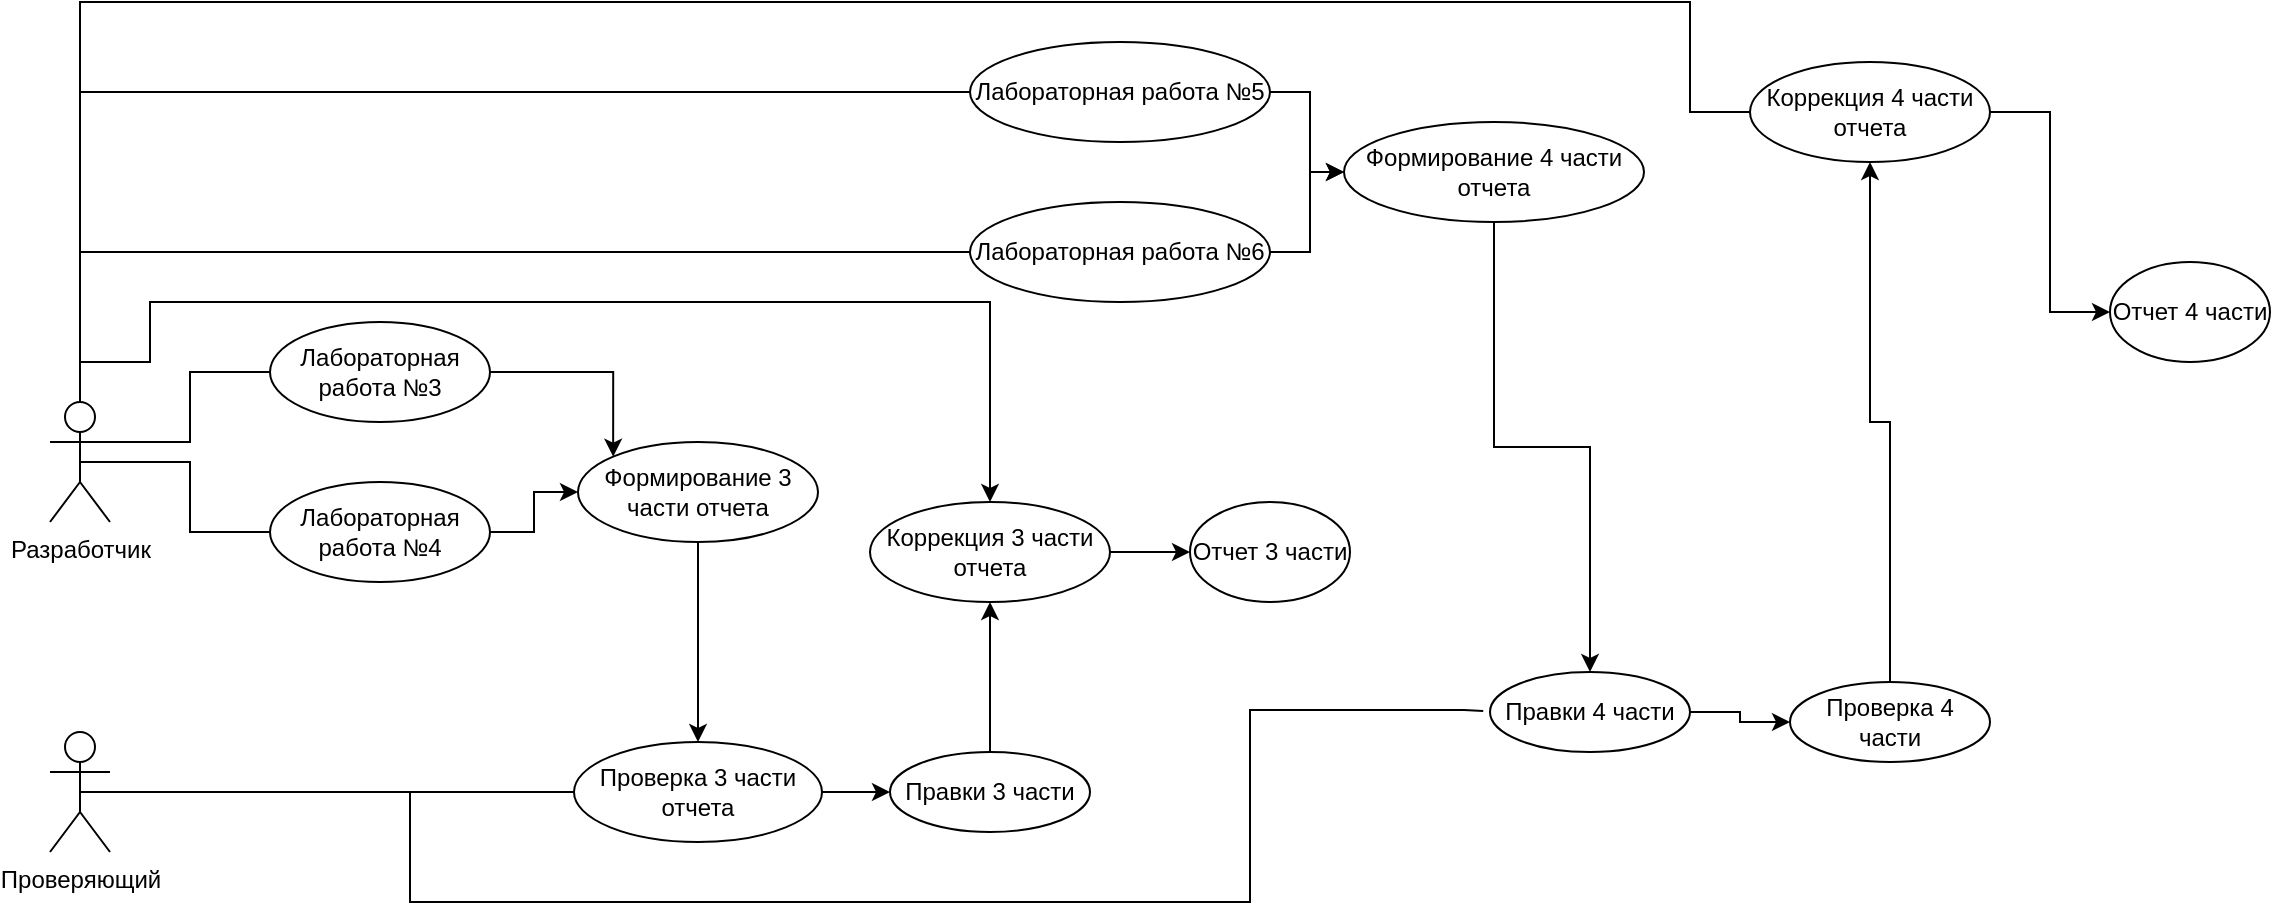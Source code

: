 <mxfile version="24.3.1" type="github">
  <diagram name="Страница — 1" id="A8r4hmOSyhe4PhO5Mt6q">
    <mxGraphModel dx="1300" dy="1883" grid="0" gridSize="10" guides="1" tooltips="1" connect="1" arrows="1" fold="1" page="1" pageScale="1" pageWidth="827" pageHeight="1169" math="0" shadow="0">
      <root>
        <mxCell id="0" />
        <mxCell id="1" parent="0" />
        <mxCell id="AEwSaddFQDSfDWbdDlGo-1" style="edgeStyle=orthogonalEdgeStyle;rounded=0;orthogonalLoop=1;jettySize=auto;html=1;exitX=1;exitY=0.333;exitDx=0;exitDy=0;exitPerimeter=0;entryX=0;entryY=0.5;entryDx=0;entryDy=0;endArrow=none;endFill=0;" edge="1" parent="1" source="AEwSaddFQDSfDWbdDlGo-7" target="AEwSaddFQDSfDWbdDlGo-12">
          <mxGeometry relative="1" as="geometry" />
        </mxCell>
        <mxCell id="AEwSaddFQDSfDWbdDlGo-4" style="edgeStyle=orthogonalEdgeStyle;rounded=0;orthogonalLoop=1;jettySize=auto;html=1;exitX=0.5;exitY=0;exitDx=0;exitDy=0;exitPerimeter=0;entryX=0;entryY=0.5;entryDx=0;entryDy=0;endArrow=none;endFill=0;" edge="1" parent="1" source="AEwSaddFQDSfDWbdDlGo-7" target="AEwSaddFQDSfDWbdDlGo-27">
          <mxGeometry relative="1" as="geometry" />
        </mxCell>
        <mxCell id="AEwSaddFQDSfDWbdDlGo-5" style="edgeStyle=orthogonalEdgeStyle;rounded=0;orthogonalLoop=1;jettySize=auto;html=1;exitX=0.5;exitY=0;exitDx=0;exitDy=0;exitPerimeter=0;entryX=0;entryY=0.5;entryDx=0;entryDy=0;endArrow=none;endFill=0;" edge="1" parent="1" source="AEwSaddFQDSfDWbdDlGo-7" target="AEwSaddFQDSfDWbdDlGo-29">
          <mxGeometry relative="1" as="geometry" />
        </mxCell>
        <mxCell id="AEwSaddFQDSfDWbdDlGo-6" style="edgeStyle=orthogonalEdgeStyle;rounded=0;orthogonalLoop=1;jettySize=auto;html=1;exitX=0.5;exitY=0;exitDx=0;exitDy=0;exitPerimeter=0;entryX=0;entryY=0.5;entryDx=0;entryDy=0;endArrow=none;endFill=0;" edge="1" parent="1" source="AEwSaddFQDSfDWbdDlGo-7" target="AEwSaddFQDSfDWbdDlGo-35">
          <mxGeometry relative="1" as="geometry">
            <Array as="points">
              <mxPoint x="45" y="-120" />
              <mxPoint x="850" y="-120" />
              <mxPoint x="850" y="-65" />
            </Array>
          </mxGeometry>
        </mxCell>
        <mxCell id="AEwSaddFQDSfDWbdDlGo-40" style="edgeStyle=orthogonalEdgeStyle;rounded=0;orthogonalLoop=1;jettySize=auto;html=1;exitX=0.5;exitY=0.5;exitDx=0;exitDy=0;exitPerimeter=0;entryX=0;entryY=0.5;entryDx=0;entryDy=0;endArrow=none;endFill=0;" edge="1" parent="1" source="AEwSaddFQDSfDWbdDlGo-7" target="AEwSaddFQDSfDWbdDlGo-39">
          <mxGeometry relative="1" as="geometry" />
        </mxCell>
        <mxCell id="AEwSaddFQDSfDWbdDlGo-42" style="edgeStyle=orthogonalEdgeStyle;rounded=0;orthogonalLoop=1;jettySize=auto;html=1;exitX=0.5;exitY=0;exitDx=0;exitDy=0;exitPerimeter=0;" edge="1" parent="1" source="AEwSaddFQDSfDWbdDlGo-7" target="AEwSaddFQDSfDWbdDlGo-24">
          <mxGeometry relative="1" as="geometry">
            <Array as="points">
              <mxPoint x="45" y="60" />
              <mxPoint x="80" y="60" />
              <mxPoint x="80" y="30" />
              <mxPoint x="500" y="30" />
            </Array>
          </mxGeometry>
        </mxCell>
        <mxCell id="AEwSaddFQDSfDWbdDlGo-7" value="Разработчик" style="shape=umlActor;verticalLabelPosition=bottom;verticalAlign=top;html=1;" vertex="1" parent="1">
          <mxGeometry x="30" y="80" width="30" height="60" as="geometry" />
        </mxCell>
        <mxCell id="AEwSaddFQDSfDWbdDlGo-8" style="edgeStyle=orthogonalEdgeStyle;rounded=0;orthogonalLoop=1;jettySize=auto;html=1;exitX=0.5;exitY=0.5;exitDx=0;exitDy=0;exitPerimeter=0;entryX=0;entryY=0.5;entryDx=0;entryDy=0;endArrow=none;endFill=0;" edge="1" parent="1" source="AEwSaddFQDSfDWbdDlGo-10" target="AEwSaddFQDSfDWbdDlGo-20">
          <mxGeometry relative="1" as="geometry" />
        </mxCell>
        <mxCell id="AEwSaddFQDSfDWbdDlGo-9" style="edgeStyle=orthogonalEdgeStyle;rounded=0;orthogonalLoop=1;jettySize=auto;html=1;exitX=0.5;exitY=0.5;exitDx=0;exitDy=0;exitPerimeter=0;entryX=-0.034;entryY=0.487;entryDx=0;entryDy=0;entryPerimeter=0;endArrow=none;endFill=0;" edge="1" parent="1" source="AEwSaddFQDSfDWbdDlGo-10" target="AEwSaddFQDSfDWbdDlGo-33">
          <mxGeometry relative="1" as="geometry">
            <Array as="points">
              <mxPoint x="210" y="275" />
              <mxPoint x="210" y="330" />
              <mxPoint x="630" y="330" />
              <mxPoint x="630" y="234" />
              <mxPoint x="737" y="234" />
            </Array>
          </mxGeometry>
        </mxCell>
        <mxCell id="AEwSaddFQDSfDWbdDlGo-10" value="Проверяющий" style="shape=umlActor;verticalLabelPosition=bottom;verticalAlign=top;html=1;" vertex="1" parent="1">
          <mxGeometry x="30" y="245" width="30" height="60" as="geometry" />
        </mxCell>
        <mxCell id="AEwSaddFQDSfDWbdDlGo-11" style="edgeStyle=orthogonalEdgeStyle;rounded=0;orthogonalLoop=1;jettySize=auto;html=1;exitX=1;exitY=0.5;exitDx=0;exitDy=0;entryX=0;entryY=0;entryDx=0;entryDy=0;" edge="1" parent="1" source="AEwSaddFQDSfDWbdDlGo-12" target="AEwSaddFQDSfDWbdDlGo-18">
          <mxGeometry relative="1" as="geometry" />
        </mxCell>
        <mxCell id="AEwSaddFQDSfDWbdDlGo-12" value="Лабораторная работа №3" style="ellipse;whiteSpace=wrap;html=1;" vertex="1" parent="1">
          <mxGeometry x="140" y="40" width="110" height="50" as="geometry" />
        </mxCell>
        <mxCell id="AEwSaddFQDSfDWbdDlGo-17" style="edgeStyle=orthogonalEdgeStyle;rounded=0;orthogonalLoop=1;jettySize=auto;html=1;exitX=0.5;exitY=1;exitDx=0;exitDy=0;entryX=0.5;entryY=0;entryDx=0;entryDy=0;" edge="1" parent="1" source="AEwSaddFQDSfDWbdDlGo-18" target="AEwSaddFQDSfDWbdDlGo-20">
          <mxGeometry relative="1" as="geometry" />
        </mxCell>
        <mxCell id="AEwSaddFQDSfDWbdDlGo-18" value="Формирование 3 части отчета" style="ellipse;whiteSpace=wrap;html=1;" vertex="1" parent="1">
          <mxGeometry x="294" y="100" width="120" height="50" as="geometry" />
        </mxCell>
        <mxCell id="AEwSaddFQDSfDWbdDlGo-19" style="edgeStyle=orthogonalEdgeStyle;rounded=0;orthogonalLoop=1;jettySize=auto;html=1;exitX=1;exitY=0.5;exitDx=0;exitDy=0;entryX=0;entryY=0.5;entryDx=0;entryDy=0;" edge="1" parent="1" source="AEwSaddFQDSfDWbdDlGo-20" target="AEwSaddFQDSfDWbdDlGo-22">
          <mxGeometry relative="1" as="geometry" />
        </mxCell>
        <mxCell id="AEwSaddFQDSfDWbdDlGo-20" value="Проверка 3 части отчета" style="ellipse;whiteSpace=wrap;html=1;" vertex="1" parent="1">
          <mxGeometry x="292" y="250" width="124" height="50" as="geometry" />
        </mxCell>
        <mxCell id="AEwSaddFQDSfDWbdDlGo-21" style="edgeStyle=orthogonalEdgeStyle;rounded=0;orthogonalLoop=1;jettySize=auto;html=1;exitX=0.5;exitY=0;exitDx=0;exitDy=0;entryX=0.5;entryY=1;entryDx=0;entryDy=0;" edge="1" parent="1" source="AEwSaddFQDSfDWbdDlGo-22" target="AEwSaddFQDSfDWbdDlGo-24">
          <mxGeometry relative="1" as="geometry" />
        </mxCell>
        <mxCell id="AEwSaddFQDSfDWbdDlGo-22" value="Правки 3 части" style="ellipse;whiteSpace=wrap;html=1;" vertex="1" parent="1">
          <mxGeometry x="450" y="255" width="100" height="40" as="geometry" />
        </mxCell>
        <mxCell id="AEwSaddFQDSfDWbdDlGo-23" style="edgeStyle=orthogonalEdgeStyle;rounded=0;orthogonalLoop=1;jettySize=auto;html=1;exitX=1;exitY=0.5;exitDx=0;exitDy=0;entryX=0;entryY=0.5;entryDx=0;entryDy=0;" edge="1" parent="1" source="AEwSaddFQDSfDWbdDlGo-24" target="AEwSaddFQDSfDWbdDlGo-25">
          <mxGeometry relative="1" as="geometry" />
        </mxCell>
        <mxCell id="AEwSaddFQDSfDWbdDlGo-24" value="Коррекция 3 части отчета" style="ellipse;whiteSpace=wrap;html=1;" vertex="1" parent="1">
          <mxGeometry x="440" y="130" width="120" height="50" as="geometry" />
        </mxCell>
        <mxCell id="AEwSaddFQDSfDWbdDlGo-25" value="Отчет 3 части" style="ellipse;whiteSpace=wrap;html=1;" vertex="1" parent="1">
          <mxGeometry x="600" y="130" width="80" height="50" as="geometry" />
        </mxCell>
        <mxCell id="AEwSaddFQDSfDWbdDlGo-26" style="edgeStyle=orthogonalEdgeStyle;rounded=0;orthogonalLoop=1;jettySize=auto;html=1;exitX=1;exitY=0.5;exitDx=0;exitDy=0;" edge="1" parent="1" source="AEwSaddFQDSfDWbdDlGo-27" target="AEwSaddFQDSfDWbdDlGo-31">
          <mxGeometry relative="1" as="geometry" />
        </mxCell>
        <mxCell id="AEwSaddFQDSfDWbdDlGo-27" value="Лабораторная работа №5" style="ellipse;whiteSpace=wrap;html=1;" vertex="1" parent="1">
          <mxGeometry x="490" y="-100" width="150" height="50" as="geometry" />
        </mxCell>
        <mxCell id="AEwSaddFQDSfDWbdDlGo-28" style="edgeStyle=orthogonalEdgeStyle;rounded=0;orthogonalLoop=1;jettySize=auto;html=1;exitX=1;exitY=0.5;exitDx=0;exitDy=0;entryX=0;entryY=0.5;entryDx=0;entryDy=0;" edge="1" parent="1" source="AEwSaddFQDSfDWbdDlGo-29" target="AEwSaddFQDSfDWbdDlGo-31">
          <mxGeometry relative="1" as="geometry" />
        </mxCell>
        <mxCell id="AEwSaddFQDSfDWbdDlGo-29" value="Лабораторная работа №6" style="ellipse;whiteSpace=wrap;html=1;" vertex="1" parent="1">
          <mxGeometry x="490" y="-20" width="150" height="50" as="geometry" />
        </mxCell>
        <mxCell id="AEwSaddFQDSfDWbdDlGo-30" style="edgeStyle=orthogonalEdgeStyle;rounded=0;orthogonalLoop=1;jettySize=auto;html=1;exitX=0.5;exitY=1;exitDx=0;exitDy=0;entryX=0.5;entryY=0;entryDx=0;entryDy=0;" edge="1" parent="1" source="AEwSaddFQDSfDWbdDlGo-31" target="AEwSaddFQDSfDWbdDlGo-33">
          <mxGeometry relative="1" as="geometry" />
        </mxCell>
        <mxCell id="AEwSaddFQDSfDWbdDlGo-31" value="Формирование 4 части отчета" style="ellipse;whiteSpace=wrap;html=1;" vertex="1" parent="1">
          <mxGeometry x="677" y="-60" width="150" height="50" as="geometry" />
        </mxCell>
        <mxCell id="AEwSaddFQDSfDWbdDlGo-32" style="edgeStyle=orthogonalEdgeStyle;rounded=0;orthogonalLoop=1;jettySize=auto;html=1;exitX=1;exitY=0.5;exitDx=0;exitDy=0;entryX=0;entryY=0.5;entryDx=0;entryDy=0;" edge="1" parent="1" source="AEwSaddFQDSfDWbdDlGo-33" target="AEwSaddFQDSfDWbdDlGo-38">
          <mxGeometry relative="1" as="geometry" />
        </mxCell>
        <mxCell id="AEwSaddFQDSfDWbdDlGo-33" value="Правки 4 части" style="ellipse;whiteSpace=wrap;html=1;" vertex="1" parent="1">
          <mxGeometry x="750" y="215" width="100" height="40" as="geometry" />
        </mxCell>
        <mxCell id="AEwSaddFQDSfDWbdDlGo-34" style="edgeStyle=orthogonalEdgeStyle;rounded=0;orthogonalLoop=1;jettySize=auto;html=1;exitX=1;exitY=0.5;exitDx=0;exitDy=0;entryX=0;entryY=0.5;entryDx=0;entryDy=0;" edge="1" parent="1" source="AEwSaddFQDSfDWbdDlGo-35" target="AEwSaddFQDSfDWbdDlGo-36">
          <mxGeometry relative="1" as="geometry" />
        </mxCell>
        <mxCell id="AEwSaddFQDSfDWbdDlGo-35" value="Коррекция 4 части отчета" style="ellipse;whiteSpace=wrap;html=1;" vertex="1" parent="1">
          <mxGeometry x="880" y="-90" width="120" height="50" as="geometry" />
        </mxCell>
        <mxCell id="AEwSaddFQDSfDWbdDlGo-36" value="Отчет 4 части" style="ellipse;whiteSpace=wrap;html=1;" vertex="1" parent="1">
          <mxGeometry x="1060" y="10" width="80" height="50" as="geometry" />
        </mxCell>
        <mxCell id="AEwSaddFQDSfDWbdDlGo-37" style="edgeStyle=orthogonalEdgeStyle;rounded=0;orthogonalLoop=1;jettySize=auto;html=1;exitX=0.5;exitY=0;exitDx=0;exitDy=0;entryX=0.5;entryY=1;entryDx=0;entryDy=0;" edge="1" parent="1" source="AEwSaddFQDSfDWbdDlGo-38" target="AEwSaddFQDSfDWbdDlGo-35">
          <mxGeometry relative="1" as="geometry" />
        </mxCell>
        <mxCell id="AEwSaddFQDSfDWbdDlGo-38" value="Проверка 4 части" style="ellipse;whiteSpace=wrap;html=1;" vertex="1" parent="1">
          <mxGeometry x="900" y="220" width="100" height="40" as="geometry" />
        </mxCell>
        <mxCell id="AEwSaddFQDSfDWbdDlGo-41" style="edgeStyle=orthogonalEdgeStyle;rounded=0;orthogonalLoop=1;jettySize=auto;html=1;exitX=1;exitY=0.5;exitDx=0;exitDy=0;entryX=0;entryY=0.5;entryDx=0;entryDy=0;" edge="1" parent="1" source="AEwSaddFQDSfDWbdDlGo-39" target="AEwSaddFQDSfDWbdDlGo-18">
          <mxGeometry relative="1" as="geometry" />
        </mxCell>
        <mxCell id="AEwSaddFQDSfDWbdDlGo-39" value="Лабораторная работа №4" style="ellipse;whiteSpace=wrap;html=1;" vertex="1" parent="1">
          <mxGeometry x="140" y="120" width="110" height="50" as="geometry" />
        </mxCell>
      </root>
    </mxGraphModel>
  </diagram>
</mxfile>
